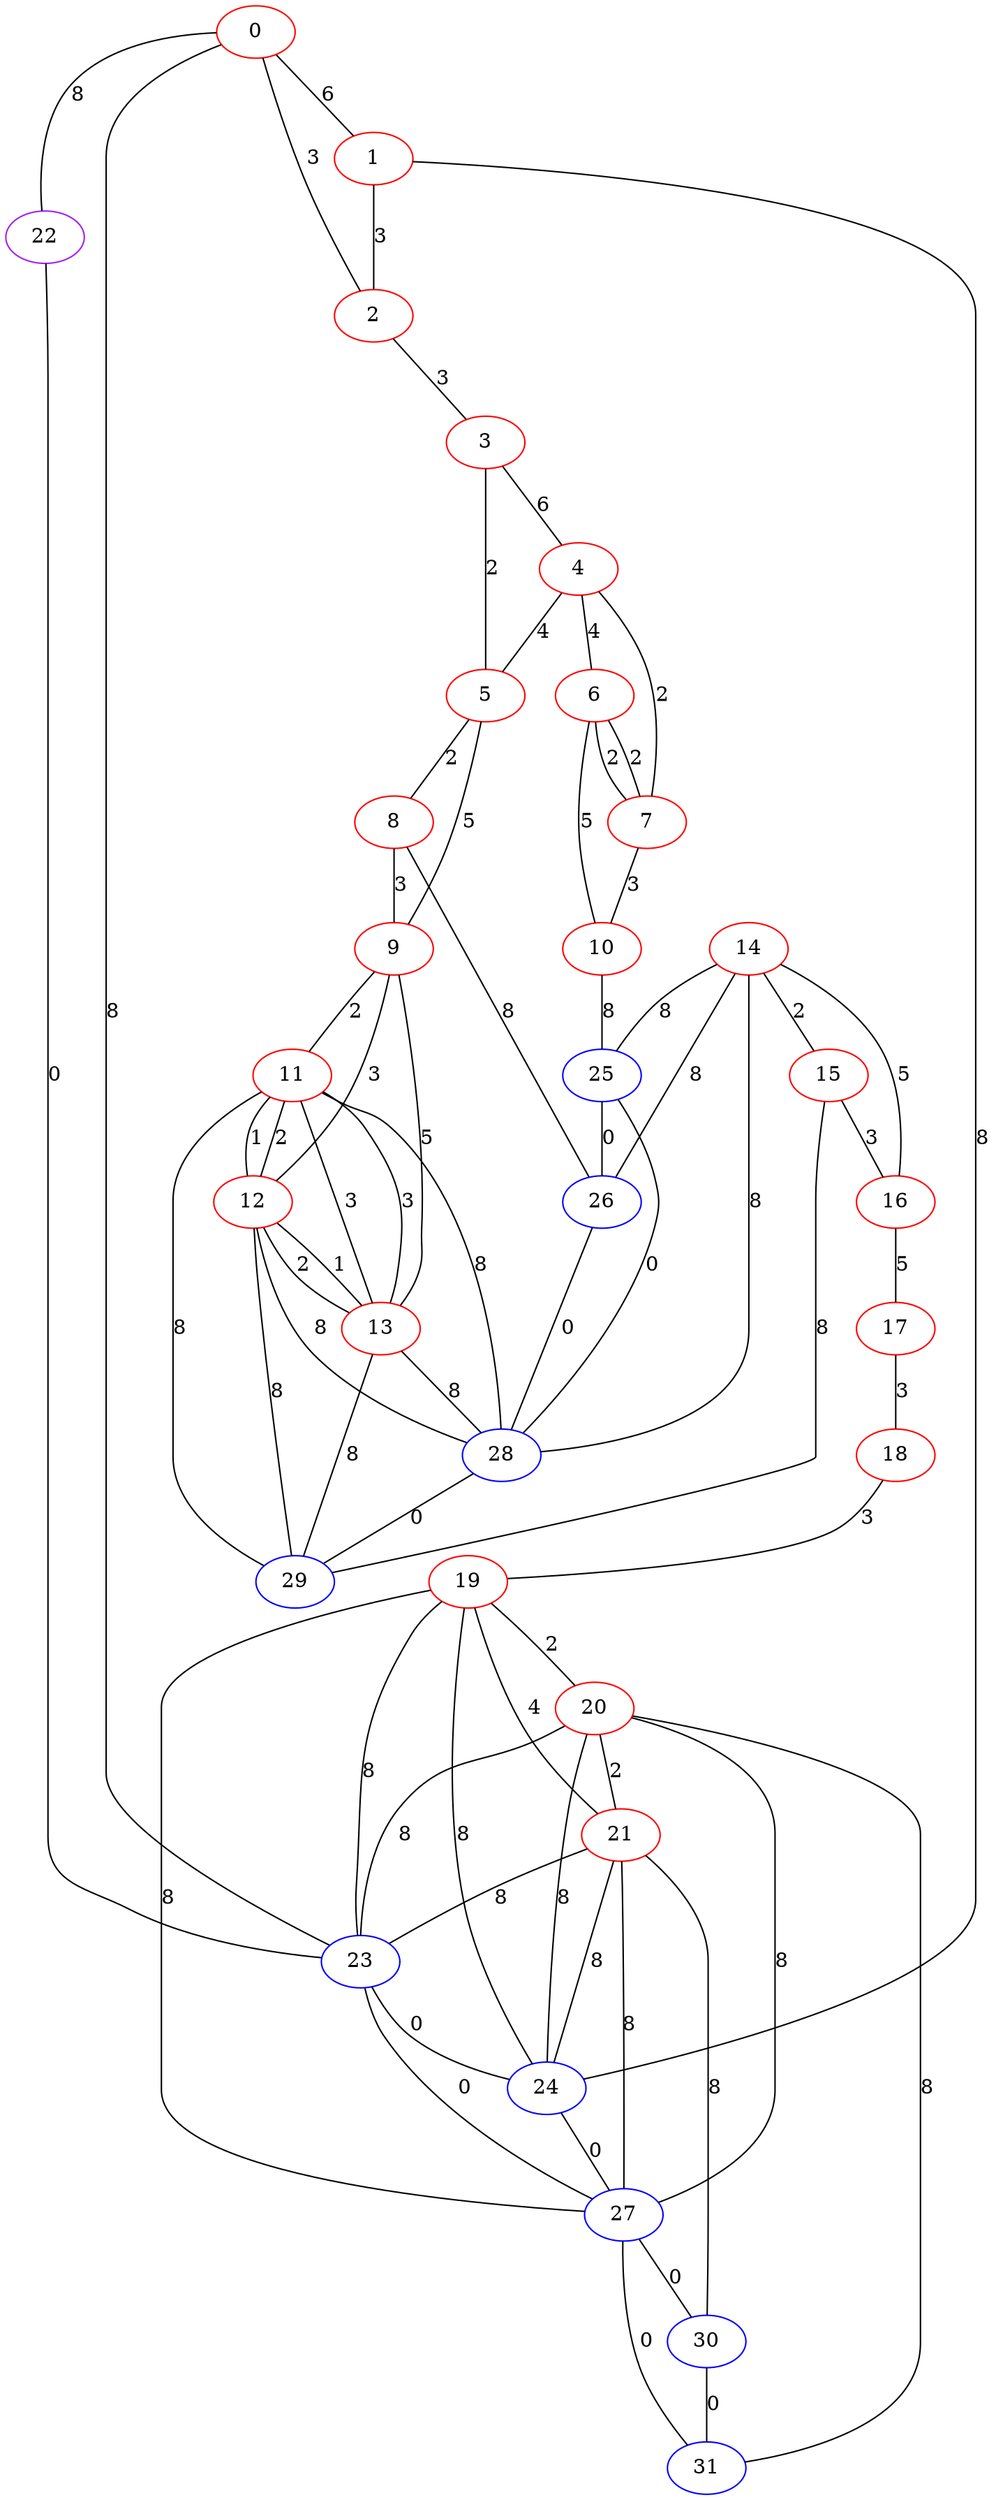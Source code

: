 graph "" {
0 [color=red, weight=1];
1 [color=red, weight=1];
2 [color=red, weight=1];
3 [color=red, weight=1];
4 [color=red, weight=1];
5 [color=red, weight=1];
6 [color=red, weight=1];
7 [color=red, weight=1];
8 [color=red, weight=1];
9 [color=red, weight=1];
10 [color=red, weight=1];
11 [color=red, weight=1];
12 [color=red, weight=1];
13 [color=red, weight=1];
14 [color=red, weight=1];
15 [color=red, weight=1];
16 [color=red, weight=1];
17 [color=red, weight=1];
18 [color=red, weight=1];
19 [color=red, weight=1];
20 [color=red, weight=1];
21 [color=red, weight=1];
22 [color=purple, weight=4];
23 [color=blue, weight=3];
24 [color=blue, weight=3];
25 [color=blue, weight=3];
26 [color=blue, weight=3];
27 [color=blue, weight=3];
28 [color=blue, weight=3];
29 [color=blue, weight=3];
30 [color=blue, weight=3];
31 [color=blue, weight=3];
0 -- 1  [key=0, label=6];
0 -- 2  [key=0, label=3];
0 -- 22  [key=0, label=8];
0 -- 23  [key=0, label=8];
1 -- 24  [key=0, label=8];
1 -- 2  [key=0, label=3];
2 -- 3  [key=0, label=3];
3 -- 4  [key=0, label=6];
3 -- 5  [key=0, label=2];
4 -- 5  [key=0, label=4];
4 -- 6  [key=0, label=4];
4 -- 7  [key=0, label=2];
5 -- 8  [key=0, label=2];
5 -- 9  [key=0, label=5];
6 -- 10  [key=0, label=5];
6 -- 7  [key=0, label=2];
6 -- 7  [key=1, label=2];
7 -- 10  [key=0, label=3];
8 -- 9  [key=0, label=3];
8 -- 26  [key=0, label=8];
9 -- 11  [key=0, label=2];
9 -- 12  [key=0, label=3];
9 -- 13  [key=0, label=5];
10 -- 25  [key=0, label=8];
11 -- 12  [key=0, label=2];
11 -- 12  [key=1, label=1];
11 -- 13  [key=0, label=3];
11 -- 13  [key=1, label=3];
11 -- 28  [key=0, label=8];
11 -- 29  [key=0, label=8];
12 -- 28  [key=0, label=8];
12 -- 13  [key=0, label=1];
12 -- 13  [key=1, label=2];
12 -- 29  [key=0, label=8];
13 -- 29  [key=0, label=8];
13 -- 28  [key=0, label=8];
14 -- 16  [key=0, label=5];
14 -- 25  [key=0, label=8];
14 -- 26  [key=0, label=8];
14 -- 28  [key=0, label=8];
14 -- 15  [key=0, label=2];
15 -- 16  [key=0, label=3];
15 -- 29  [key=0, label=8];
16 -- 17  [key=0, label=5];
17 -- 18  [key=0, label=3];
18 -- 19  [key=0, label=3];
19 -- 20  [key=0, label=2];
19 -- 21  [key=0, label=4];
19 -- 23  [key=0, label=8];
19 -- 24  [key=0, label=8];
19 -- 27  [key=0, label=8];
20 -- 21  [key=0, label=2];
20 -- 23  [key=0, label=8];
20 -- 24  [key=0, label=8];
20 -- 27  [key=0, label=8];
20 -- 31  [key=0, label=8];
21 -- 23  [key=0, label=8];
21 -- 24  [key=0, label=8];
21 -- 27  [key=0, label=8];
21 -- 30  [key=0, label=8];
22 -- 23  [key=0, label=0];
23 -- 24  [key=0, label=0];
23 -- 27  [key=0, label=0];
24 -- 27  [key=0, label=0];
25 -- 26  [key=0, label=0];
25 -- 28  [key=0, label=0];
26 -- 28  [key=0, label=0];
27 -- 30  [key=0, label=0];
27 -- 31  [key=0, label=0];
28 -- 29  [key=0, label=0];
30 -- 31  [key=0, label=0];
}
